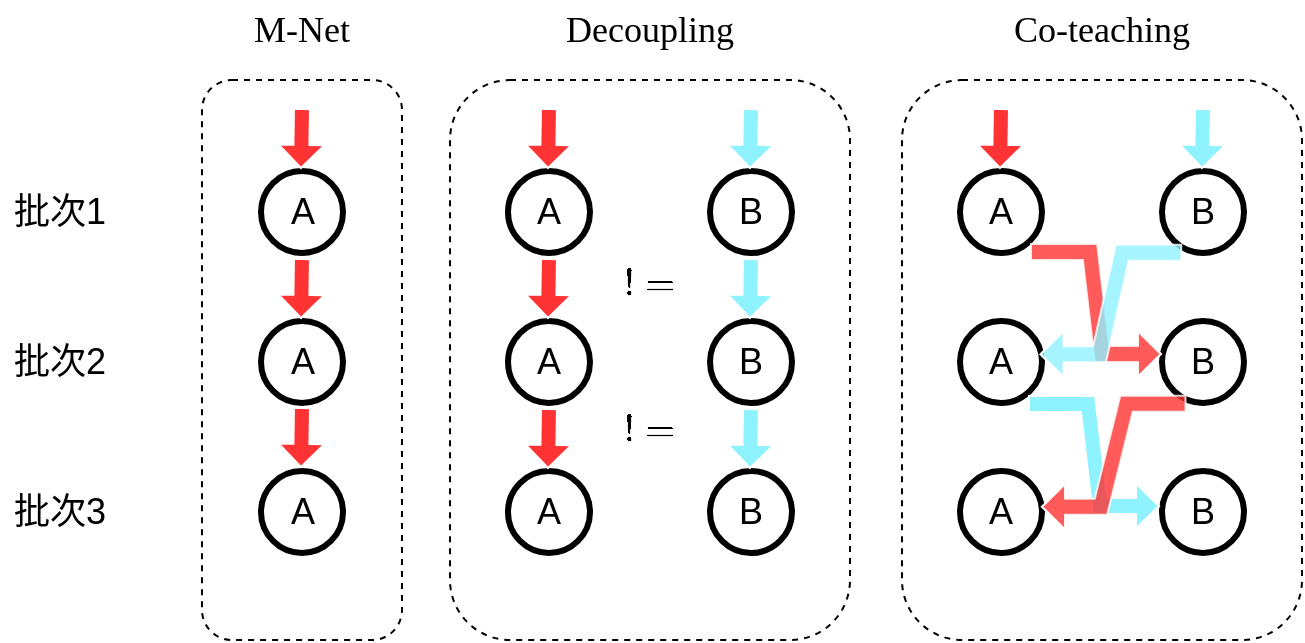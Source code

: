 <mxfile version="26.1.1">
  <diagram name="第 1 页" id="4WPFW71og6xvZLnfaNls">
    <mxGraphModel dx="1050" dy="522" grid="1" gridSize="10" guides="1" tooltips="1" connect="1" arrows="1" fold="1" page="1" pageScale="1" pageWidth="827" pageHeight="1169" math="1" shadow="0">
      <root>
        <mxCell id="0" />
        <mxCell id="1" parent="0" />
        <mxCell id="tywktK_uYDqv1M8Ew8Jb-1" value="" style="rounded=1;whiteSpace=wrap;html=1;dashed=1;" vertex="1" parent="1">
          <mxGeometry x="170" y="170" width="100" height="280" as="geometry" />
        </mxCell>
        <mxCell id="tywktK_uYDqv1M8Ew8Jb-2" value="" style="rounded=1;whiteSpace=wrap;html=1;dashed=1;" vertex="1" parent="1">
          <mxGeometry x="294" y="170" width="200" height="280" as="geometry" />
        </mxCell>
        <mxCell id="tywktK_uYDqv1M8Ew8Jb-3" value="" style="rounded=1;whiteSpace=wrap;html=1;dashed=1;" vertex="1" parent="1">
          <mxGeometry x="520" y="170" width="200" height="280" as="geometry" />
        </mxCell>
        <mxCell id="tywktK_uYDqv1M8Ew8Jb-4" value="&lt;font style=&quot;font-size: 18px;&quot; face=&quot;Times New Roman&quot;&gt;M-Net&lt;/font&gt;" style="text;strokeColor=none;align=center;fillColor=none;html=1;verticalAlign=middle;whiteSpace=wrap;rounded=0;" vertex="1" parent="1">
          <mxGeometry x="190" y="130" width="60" height="30" as="geometry" />
        </mxCell>
        <mxCell id="tywktK_uYDqv1M8Ew8Jb-5" value="&lt;font style=&quot;font-size: 18px;&quot; face=&quot;Times New Roman&quot;&gt;Decoupling&lt;/font&gt;" style="text;strokeColor=none;align=center;fillColor=none;html=1;verticalAlign=middle;whiteSpace=wrap;rounded=0;" vertex="1" parent="1">
          <mxGeometry x="364" y="130" width="60" height="30" as="geometry" />
        </mxCell>
        <mxCell id="tywktK_uYDqv1M8Ew8Jb-6" value="&lt;font style=&quot;font-size: 18px;&quot; face=&quot;Times New Roman&quot;&gt;Co-teaching&lt;/font&gt;" style="text;strokeColor=none;align=center;fillColor=none;html=1;verticalAlign=middle;whiteSpace=wrap;rounded=0;" vertex="1" parent="1">
          <mxGeometry x="575" y="130" width="90" height="30" as="geometry" />
        </mxCell>
        <mxCell id="tywktK_uYDqv1M8Ew8Jb-7" value="&lt;font style=&quot;font-size: 18px;&quot;&gt;批次1&lt;/font&gt;" style="text;strokeColor=none;align=center;fillColor=none;html=1;verticalAlign=middle;whiteSpace=wrap;rounded=0;" vertex="1" parent="1">
          <mxGeometry x="69" y="221" width="60" height="30" as="geometry" />
        </mxCell>
        <mxCell id="tywktK_uYDqv1M8Ew8Jb-8" value="&lt;font style=&quot;font-size: 18px;&quot;&gt;批次2&lt;/font&gt;" style="text;strokeColor=none;align=center;fillColor=none;html=1;verticalAlign=middle;whiteSpace=wrap;rounded=0;" vertex="1" parent="1">
          <mxGeometry x="69" y="296" width="60" height="30" as="geometry" />
        </mxCell>
        <mxCell id="tywktK_uYDqv1M8Ew8Jb-9" value="&lt;font style=&quot;font-size: 18px;&quot;&gt;批次3&lt;/font&gt;" style="text;strokeColor=none;align=center;fillColor=none;html=1;verticalAlign=middle;whiteSpace=wrap;rounded=0;" vertex="1" parent="1">
          <mxGeometry x="69" y="371" width="60" height="30" as="geometry" />
        </mxCell>
        <mxCell id="tywktK_uYDqv1M8Ew8Jb-10" value="&lt;font style=&quot;font-size: 18px;&quot;&gt;A&lt;/font&gt;" style="ellipse;whiteSpace=wrap;html=1;aspect=fixed;strokeWidth=3;" vertex="1" parent="1">
          <mxGeometry x="199.5" y="215.5" width="41" height="41" as="geometry" />
        </mxCell>
        <mxCell id="tywktK_uYDqv1M8Ew8Jb-11" value="&lt;font style=&quot;font-size: 18px;&quot;&gt;A&lt;/font&gt;" style="ellipse;whiteSpace=wrap;html=1;aspect=fixed;strokeWidth=3;" vertex="1" parent="1">
          <mxGeometry x="199.5" y="290.5" width="41" height="41" as="geometry" />
        </mxCell>
        <mxCell id="tywktK_uYDqv1M8Ew8Jb-12" value="&lt;font style=&quot;font-size: 18px;&quot;&gt;A&lt;/font&gt;" style="ellipse;whiteSpace=wrap;html=1;aspect=fixed;strokeWidth=3;" vertex="1" parent="1">
          <mxGeometry x="199.5" y="365.5" width="41" height="41" as="geometry" />
        </mxCell>
        <mxCell id="tywktK_uYDqv1M8Ew8Jb-13" value="&lt;font style=&quot;font-size: 18px;&quot;&gt;A&lt;/font&gt;" style="ellipse;whiteSpace=wrap;html=1;aspect=fixed;strokeWidth=3;" vertex="1" parent="1">
          <mxGeometry x="323" y="215.5" width="41" height="41" as="geometry" />
        </mxCell>
        <mxCell id="tywktK_uYDqv1M8Ew8Jb-14" value="&lt;font style=&quot;font-size: 18px;&quot;&gt;B&lt;/font&gt;" style="ellipse;whiteSpace=wrap;html=1;aspect=fixed;strokeWidth=3;" vertex="1" parent="1">
          <mxGeometry x="424" y="215.5" width="41" height="41" as="geometry" />
        </mxCell>
        <mxCell id="tywktK_uYDqv1M8Ew8Jb-15" value="&lt;font style=&quot;font-size: 18px;&quot;&gt;A&lt;/font&gt;" style="ellipse;whiteSpace=wrap;html=1;aspect=fixed;strokeWidth=3;" vertex="1" parent="1">
          <mxGeometry x="323" y="290.5" width="41" height="41" as="geometry" />
        </mxCell>
        <mxCell id="tywktK_uYDqv1M8Ew8Jb-16" value="&lt;font style=&quot;font-size: 18px;&quot;&gt;B&lt;/font&gt;" style="ellipse;whiteSpace=wrap;html=1;aspect=fixed;strokeWidth=3;" vertex="1" parent="1">
          <mxGeometry x="424" y="290.5" width="41" height="41" as="geometry" />
        </mxCell>
        <mxCell id="tywktK_uYDqv1M8Ew8Jb-17" value="&lt;font style=&quot;font-size: 18px;&quot;&gt;A&lt;/font&gt;" style="ellipse;whiteSpace=wrap;html=1;aspect=fixed;strokeWidth=3;" vertex="1" parent="1">
          <mxGeometry x="323" y="365.5" width="41" height="41" as="geometry" />
        </mxCell>
        <mxCell id="tywktK_uYDqv1M8Ew8Jb-18" value="&lt;font style=&quot;font-size: 18px;&quot;&gt;B&lt;/font&gt;" style="ellipse;whiteSpace=wrap;html=1;aspect=fixed;strokeWidth=3;" vertex="1" parent="1">
          <mxGeometry x="424" y="365.5" width="41" height="41" as="geometry" />
        </mxCell>
        <mxCell id="tywktK_uYDqv1M8Ew8Jb-20" value="&lt;font style=&quot;font-size: 18px;&quot;&gt;A&lt;/font&gt;" style="ellipse;whiteSpace=wrap;html=1;aspect=fixed;strokeWidth=3;" vertex="1" parent="1">
          <mxGeometry x="549" y="215.5" width="41" height="41" as="geometry" />
        </mxCell>
        <mxCell id="tywktK_uYDqv1M8Ew8Jb-21" value="&lt;font style=&quot;font-size: 18px;&quot;&gt;B&lt;/font&gt;" style="ellipse;whiteSpace=wrap;html=1;aspect=fixed;strokeWidth=3;" vertex="1" parent="1">
          <mxGeometry x="650" y="215.5" width="41" height="41" as="geometry" />
        </mxCell>
        <mxCell id="tywktK_uYDqv1M8Ew8Jb-22" value="&lt;font style=&quot;font-size: 18px;&quot;&gt;A&lt;/font&gt;" style="ellipse;whiteSpace=wrap;html=1;aspect=fixed;strokeWidth=3;" vertex="1" parent="1">
          <mxGeometry x="549" y="290.5" width="41" height="41" as="geometry" />
        </mxCell>
        <mxCell id="tywktK_uYDqv1M8Ew8Jb-23" value="&lt;font style=&quot;font-size: 18px;&quot;&gt;B&lt;/font&gt;" style="ellipse;whiteSpace=wrap;html=1;aspect=fixed;strokeWidth=3;" vertex="1" parent="1">
          <mxGeometry x="650" y="290.5" width="41" height="41" as="geometry" />
        </mxCell>
        <mxCell id="tywktK_uYDqv1M8Ew8Jb-24" value="&lt;font style=&quot;font-size: 18px;&quot;&gt;A&lt;/font&gt;" style="ellipse;whiteSpace=wrap;html=1;aspect=fixed;strokeWidth=3;" vertex="1" parent="1">
          <mxGeometry x="549" y="365.5" width="41" height="41" as="geometry" />
        </mxCell>
        <mxCell id="tywktK_uYDqv1M8Ew8Jb-25" value="&lt;font style=&quot;font-size: 18px;&quot;&gt;B&lt;/font&gt;" style="ellipse;whiteSpace=wrap;html=1;aspect=fixed;strokeWidth=3;" vertex="1" parent="1">
          <mxGeometry x="650" y="365.5" width="41" height="41" as="geometry" />
        </mxCell>
        <mxCell id="tywktK_uYDqv1M8Ew8Jb-28" value="" style="shape=flexArrow;endArrow=classic;html=1;rounded=0;width=8;endSize=3.53;endWidth=14;fillColor=#FF3333;strokeColor=light-dark(#ffffff, #ededed);" edge="1" parent="1">
          <mxGeometry width="50" height="50" relative="1" as="geometry">
            <mxPoint x="220" y="259" as="sourcePoint" />
            <mxPoint x="219.5" y="289.5" as="targetPoint" />
          </mxGeometry>
        </mxCell>
        <mxCell id="tywktK_uYDqv1M8Ew8Jb-30" value="" style="shape=flexArrow;endArrow=classic;html=1;rounded=0;width=8;endSize=3.53;endWidth=14;fillColor=#FF3333;strokeColor=light-dark(#ffffff, #ededed);" edge="1" parent="1">
          <mxGeometry width="50" height="50" relative="1" as="geometry">
            <mxPoint x="220" y="333.5" as="sourcePoint" />
            <mxPoint x="219.5" y="364" as="targetPoint" />
          </mxGeometry>
        </mxCell>
        <mxCell id="tywktK_uYDqv1M8Ew8Jb-31" value="" style="shape=flexArrow;endArrow=classic;html=1;rounded=0;width=8;endSize=3.53;endWidth=14;fillColor=#FF3333;strokeColor=light-dark(#ffffff, #ededed);" edge="1" parent="1">
          <mxGeometry width="50" height="50" relative="1" as="geometry">
            <mxPoint x="220" y="184" as="sourcePoint" />
            <mxPoint x="219.5" y="214.5" as="targetPoint" />
          </mxGeometry>
        </mxCell>
        <mxCell id="tywktK_uYDqv1M8Ew8Jb-32" value="" style="shape=flexArrow;endArrow=classic;html=1;rounded=0;width=8;endSize=3.53;endWidth=14;fillColor=#FF3333;strokeColor=light-dark(#ffffff, #ededed);" edge="1" parent="1">
          <mxGeometry width="50" height="50" relative="1" as="geometry">
            <mxPoint x="343.5" y="184" as="sourcePoint" />
            <mxPoint x="343" y="214.5" as="targetPoint" />
          </mxGeometry>
        </mxCell>
        <mxCell id="tywktK_uYDqv1M8Ew8Jb-33" value="" style="shape=flexArrow;endArrow=classic;html=1;rounded=0;width=8;endSize=3.53;endWidth=14;fillColor=#FF3333;strokeColor=light-dark(#ffffff, #ededed);" edge="1" parent="1">
          <mxGeometry width="50" height="50" relative="1" as="geometry">
            <mxPoint x="343.5" y="259" as="sourcePoint" />
            <mxPoint x="343" y="289.5" as="targetPoint" />
          </mxGeometry>
        </mxCell>
        <mxCell id="tywktK_uYDqv1M8Ew8Jb-34" value="" style="shape=flexArrow;endArrow=classic;html=1;rounded=0;width=8;endSize=3.53;endWidth=14;fillColor=#FF3333;strokeColor=light-dark(#ffffff, #ededed);" edge="1" parent="1">
          <mxGeometry width="50" height="50" relative="1" as="geometry">
            <mxPoint x="343.5" y="334" as="sourcePoint" />
            <mxPoint x="343" y="364.5" as="targetPoint" />
          </mxGeometry>
        </mxCell>
        <mxCell id="tywktK_uYDqv1M8Ew8Jb-35" value="" style="shape=flexArrow;endArrow=classic;html=1;rounded=0;width=8;endSize=3.53;endWidth=14;fillColor=#FF3333;strokeColor=light-dark(#ffffff, #ededed);" edge="1" parent="1">
          <mxGeometry width="50" height="50" relative="1" as="geometry">
            <mxPoint x="569.5" y="184" as="sourcePoint" />
            <mxPoint x="569" y="214.5" as="targetPoint" />
          </mxGeometry>
        </mxCell>
        <mxCell id="tywktK_uYDqv1M8Ew8Jb-36" value="" style="shape=flexArrow;endArrow=classic;html=1;rounded=0;width=8;endSize=3.53;endWidth=14;fillColor=#8FF2FF;strokeColor=light-dark(#ffffff, #ededed);" edge="1" parent="1">
          <mxGeometry width="50" height="50" relative="1" as="geometry">
            <mxPoint x="444.5" y="184" as="sourcePoint" />
            <mxPoint x="444" y="214.5" as="targetPoint" />
          </mxGeometry>
        </mxCell>
        <mxCell id="tywktK_uYDqv1M8Ew8Jb-37" value="" style="shape=flexArrow;endArrow=classic;html=1;rounded=0;width=8;endSize=3.53;endWidth=14;fillColor=#8FF2FF;strokeColor=light-dark(#ffffff, #ededed);" edge="1" parent="1">
          <mxGeometry width="50" height="50" relative="1" as="geometry">
            <mxPoint x="444.5" y="259" as="sourcePoint" />
            <mxPoint x="444" y="289.5" as="targetPoint" />
          </mxGeometry>
        </mxCell>
        <mxCell id="tywktK_uYDqv1M8Ew8Jb-38" value="" style="shape=flexArrow;endArrow=classic;html=1;rounded=0;width=8;endSize=3.53;endWidth=14;fillColor=#8FF2FF;strokeColor=light-dark(#ffffff, #ededed);" edge="1" parent="1">
          <mxGeometry width="50" height="50" relative="1" as="geometry">
            <mxPoint x="444.5" y="334" as="sourcePoint" />
            <mxPoint x="444" y="364.5" as="targetPoint" />
          </mxGeometry>
        </mxCell>
        <mxCell id="tywktK_uYDqv1M8Ew8Jb-39" value="" style="shape=flexArrow;endArrow=classic;html=1;rounded=0;width=8;endSize=3.53;endWidth=14;fillColor=#8FF2FF;strokeColor=light-dark(#ffffff, #ededed);" edge="1" parent="1">
          <mxGeometry width="50" height="50" relative="1" as="geometry">
            <mxPoint x="670.5" y="184" as="sourcePoint" />
            <mxPoint x="670" y="214.5" as="targetPoint" />
          </mxGeometry>
        </mxCell>
        <mxCell id="tywktK_uYDqv1M8Ew8Jb-42" value="&lt;font style=&quot;font-size: 16px;&quot;&gt;$$!=$$&lt;/font&gt;" style="text;strokeColor=none;align=center;fillColor=none;html=1;verticalAlign=middle;whiteSpace=wrap;rounded=0;" vertex="1" parent="1">
          <mxGeometry x="364" y="256.5" width="60" height="30" as="geometry" />
        </mxCell>
        <mxCell id="tywktK_uYDqv1M8Ew8Jb-43" value="&lt;font style=&quot;font-size: 16px;&quot;&gt;$$!=$$&lt;/font&gt;" style="text;strokeColor=none;align=center;fillColor=none;html=1;verticalAlign=middle;whiteSpace=wrap;rounded=0;" vertex="1" parent="1">
          <mxGeometry x="364" y="330" width="60" height="30" as="geometry" />
        </mxCell>
        <mxCell id="tywktK_uYDqv1M8Ew8Jb-53" value="" style="shape=flexArrow;endArrow=classic;html=1;rounded=0;width=8;endSize=3.53;endWidth=14;fillColor=#FF3333;strokeColor=light-dark(#ffffff, #ededed);entryX=0;entryY=0.5;entryDx=0;entryDy=0;edgeStyle=entityRelationEdgeStyle;elbow=vertical;opacity=80;" edge="1" parent="1">
          <mxGeometry width="50" height="50" relative="1" as="geometry">
            <mxPoint x="584" y="256" as="sourcePoint" />
            <mxPoint x="650" y="307" as="targetPoint" />
            <Array as="points">
              <mxPoint x="600" y="266" />
              <mxPoint x="600" y="256" />
              <mxPoint x="600" y="276" />
              <mxPoint x="610" y="296" />
            </Array>
          </mxGeometry>
        </mxCell>
        <mxCell id="tywktK_uYDqv1M8Ew8Jb-54" value="" style="shape=flexArrow;endArrow=classic;html=1;rounded=0;width=8;endSize=3.53;endWidth=14;fillColor=#8FF2FF;strokeColor=light-dark(#ffffff, #ededed);entryX=0;entryY=0.5;entryDx=0;entryDy=0;edgeStyle=entityRelationEdgeStyle;elbow=vertical;" edge="1" parent="1">
          <mxGeometry width="50" height="50" relative="1" as="geometry">
            <mxPoint x="583" y="332" as="sourcePoint" />
            <mxPoint x="649" y="383" as="targetPoint" />
            <Array as="points">
              <mxPoint x="599" y="342" />
              <mxPoint x="599" y="332" />
              <mxPoint x="599" y="352" />
              <mxPoint x="609" y="372" />
            </Array>
          </mxGeometry>
        </mxCell>
        <mxCell id="tywktK_uYDqv1M8Ew8Jb-61" value="" style="shape=flexArrow;endArrow=classic;html=1;rounded=0;width=8;endSize=3.53;endWidth=14;fillColor=#8FF2FF;strokeColor=light-dark(#ffffff, #ededed);entryX=0.97;entryY=0.404;entryDx=0;entryDy=0;edgeStyle=entityRelationEdgeStyle;elbow=vertical;exitX=0.247;exitY=0.998;exitDx=0;exitDy=0;exitPerimeter=0;entryPerimeter=0;opacity=80;" edge="1" parent="1" source="tywktK_uYDqv1M8Ew8Jb-21" target="tywktK_uYDqv1M8Ew8Jb-22">
          <mxGeometry width="50" height="50" relative="1" as="geometry">
            <mxPoint x="483" y="60" as="sourcePoint" />
            <mxPoint x="549" y="111" as="targetPoint" />
            <Array as="points">
              <mxPoint x="640" y="260" />
              <mxPoint x="640" y="250" />
              <mxPoint x="640" y="270" />
              <mxPoint x="640" y="260" />
              <mxPoint x="499" y="70" />
              <mxPoint x="499" y="60" />
              <mxPoint x="499" y="80" />
              <mxPoint x="509" y="100" />
            </Array>
          </mxGeometry>
        </mxCell>
        <mxCell id="tywktK_uYDqv1M8Ew8Jb-63" value="" style="shape=flexArrow;endArrow=classic;html=1;rounded=0;width=8;endSize=3.53;endWidth=14;fillColor=#FF3333;strokeColor=light-dark(#ffffff, #ededed);entryX=0.987;entryY=0.435;entryDx=0;entryDy=0;edgeStyle=entityRelationEdgeStyle;elbow=vertical;exitX=0.299;exitY=1.009;exitDx=0;exitDy=0;opacity=80;exitPerimeter=0;entryPerimeter=0;" edge="1" parent="1" source="tywktK_uYDqv1M8Ew8Jb-23" target="tywktK_uYDqv1M8Ew8Jb-24">
          <mxGeometry width="50" height="50" relative="1" as="geometry">
            <mxPoint x="670" y="267" as="sourcePoint" />
            <mxPoint x="599" y="317" as="targetPoint" />
            <Array as="points">
              <mxPoint x="650" y="270" />
              <mxPoint x="650" y="260" />
              <mxPoint x="650" y="280" />
              <mxPoint x="650" y="270" />
              <mxPoint x="509" y="80" />
              <mxPoint x="509" y="70" />
              <mxPoint x="509" y="90" />
              <mxPoint x="519" y="110" />
            </Array>
          </mxGeometry>
        </mxCell>
      </root>
    </mxGraphModel>
  </diagram>
</mxfile>

